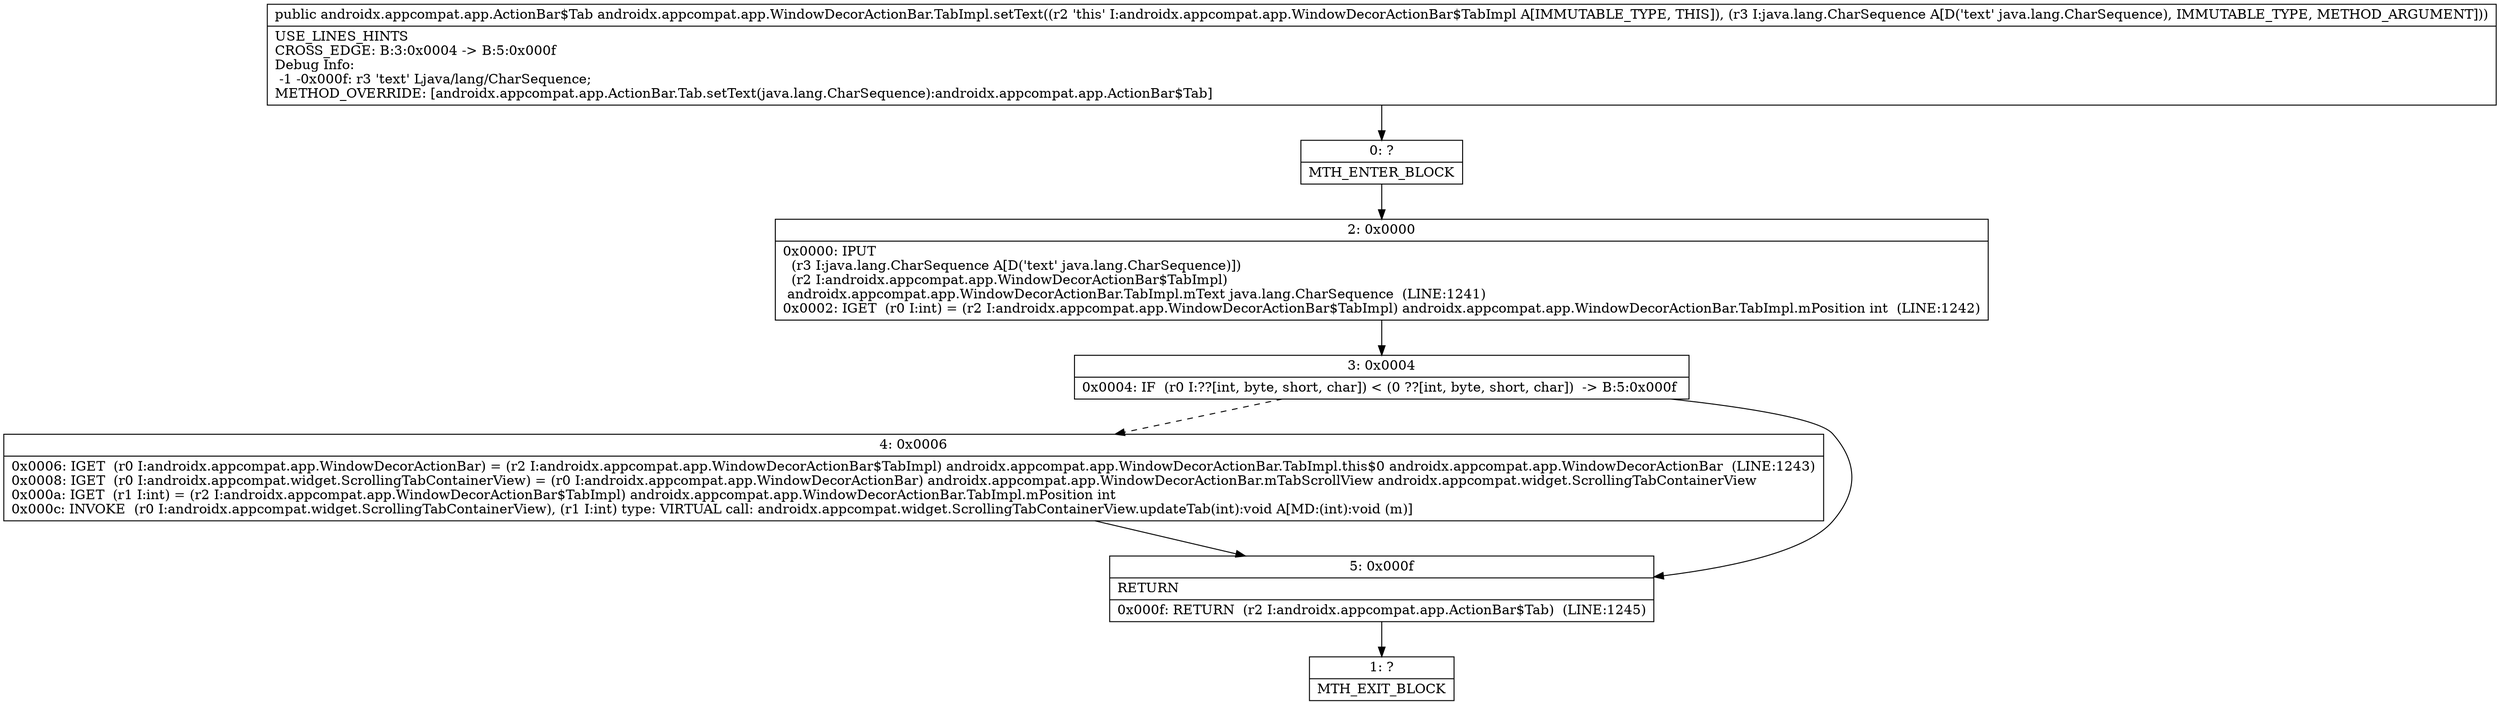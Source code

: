 digraph "CFG forandroidx.appcompat.app.WindowDecorActionBar.TabImpl.setText(Ljava\/lang\/CharSequence;)Landroidx\/appcompat\/app\/ActionBar$Tab;" {
Node_0 [shape=record,label="{0\:\ ?|MTH_ENTER_BLOCK\l}"];
Node_2 [shape=record,label="{2\:\ 0x0000|0x0000: IPUT  \l  (r3 I:java.lang.CharSequence A[D('text' java.lang.CharSequence)])\l  (r2 I:androidx.appcompat.app.WindowDecorActionBar$TabImpl)\l androidx.appcompat.app.WindowDecorActionBar.TabImpl.mText java.lang.CharSequence  (LINE:1241)\l0x0002: IGET  (r0 I:int) = (r2 I:androidx.appcompat.app.WindowDecorActionBar$TabImpl) androidx.appcompat.app.WindowDecorActionBar.TabImpl.mPosition int  (LINE:1242)\l}"];
Node_3 [shape=record,label="{3\:\ 0x0004|0x0004: IF  (r0 I:??[int, byte, short, char]) \< (0 ??[int, byte, short, char])  \-\> B:5:0x000f \l}"];
Node_4 [shape=record,label="{4\:\ 0x0006|0x0006: IGET  (r0 I:androidx.appcompat.app.WindowDecorActionBar) = (r2 I:androidx.appcompat.app.WindowDecorActionBar$TabImpl) androidx.appcompat.app.WindowDecorActionBar.TabImpl.this$0 androidx.appcompat.app.WindowDecorActionBar  (LINE:1243)\l0x0008: IGET  (r0 I:androidx.appcompat.widget.ScrollingTabContainerView) = (r0 I:androidx.appcompat.app.WindowDecorActionBar) androidx.appcompat.app.WindowDecorActionBar.mTabScrollView androidx.appcompat.widget.ScrollingTabContainerView \l0x000a: IGET  (r1 I:int) = (r2 I:androidx.appcompat.app.WindowDecorActionBar$TabImpl) androidx.appcompat.app.WindowDecorActionBar.TabImpl.mPosition int \l0x000c: INVOKE  (r0 I:androidx.appcompat.widget.ScrollingTabContainerView), (r1 I:int) type: VIRTUAL call: androidx.appcompat.widget.ScrollingTabContainerView.updateTab(int):void A[MD:(int):void (m)]\l}"];
Node_5 [shape=record,label="{5\:\ 0x000f|RETURN\l|0x000f: RETURN  (r2 I:androidx.appcompat.app.ActionBar$Tab)  (LINE:1245)\l}"];
Node_1 [shape=record,label="{1\:\ ?|MTH_EXIT_BLOCK\l}"];
MethodNode[shape=record,label="{public androidx.appcompat.app.ActionBar$Tab androidx.appcompat.app.WindowDecorActionBar.TabImpl.setText((r2 'this' I:androidx.appcompat.app.WindowDecorActionBar$TabImpl A[IMMUTABLE_TYPE, THIS]), (r3 I:java.lang.CharSequence A[D('text' java.lang.CharSequence), IMMUTABLE_TYPE, METHOD_ARGUMENT]))  | USE_LINES_HINTS\lCROSS_EDGE: B:3:0x0004 \-\> B:5:0x000f\lDebug Info:\l  \-1 \-0x000f: r3 'text' Ljava\/lang\/CharSequence;\lMETHOD_OVERRIDE: [androidx.appcompat.app.ActionBar.Tab.setText(java.lang.CharSequence):androidx.appcompat.app.ActionBar$Tab]\l}"];
MethodNode -> Node_0;Node_0 -> Node_2;
Node_2 -> Node_3;
Node_3 -> Node_4[style=dashed];
Node_3 -> Node_5;
Node_4 -> Node_5;
Node_5 -> Node_1;
}

